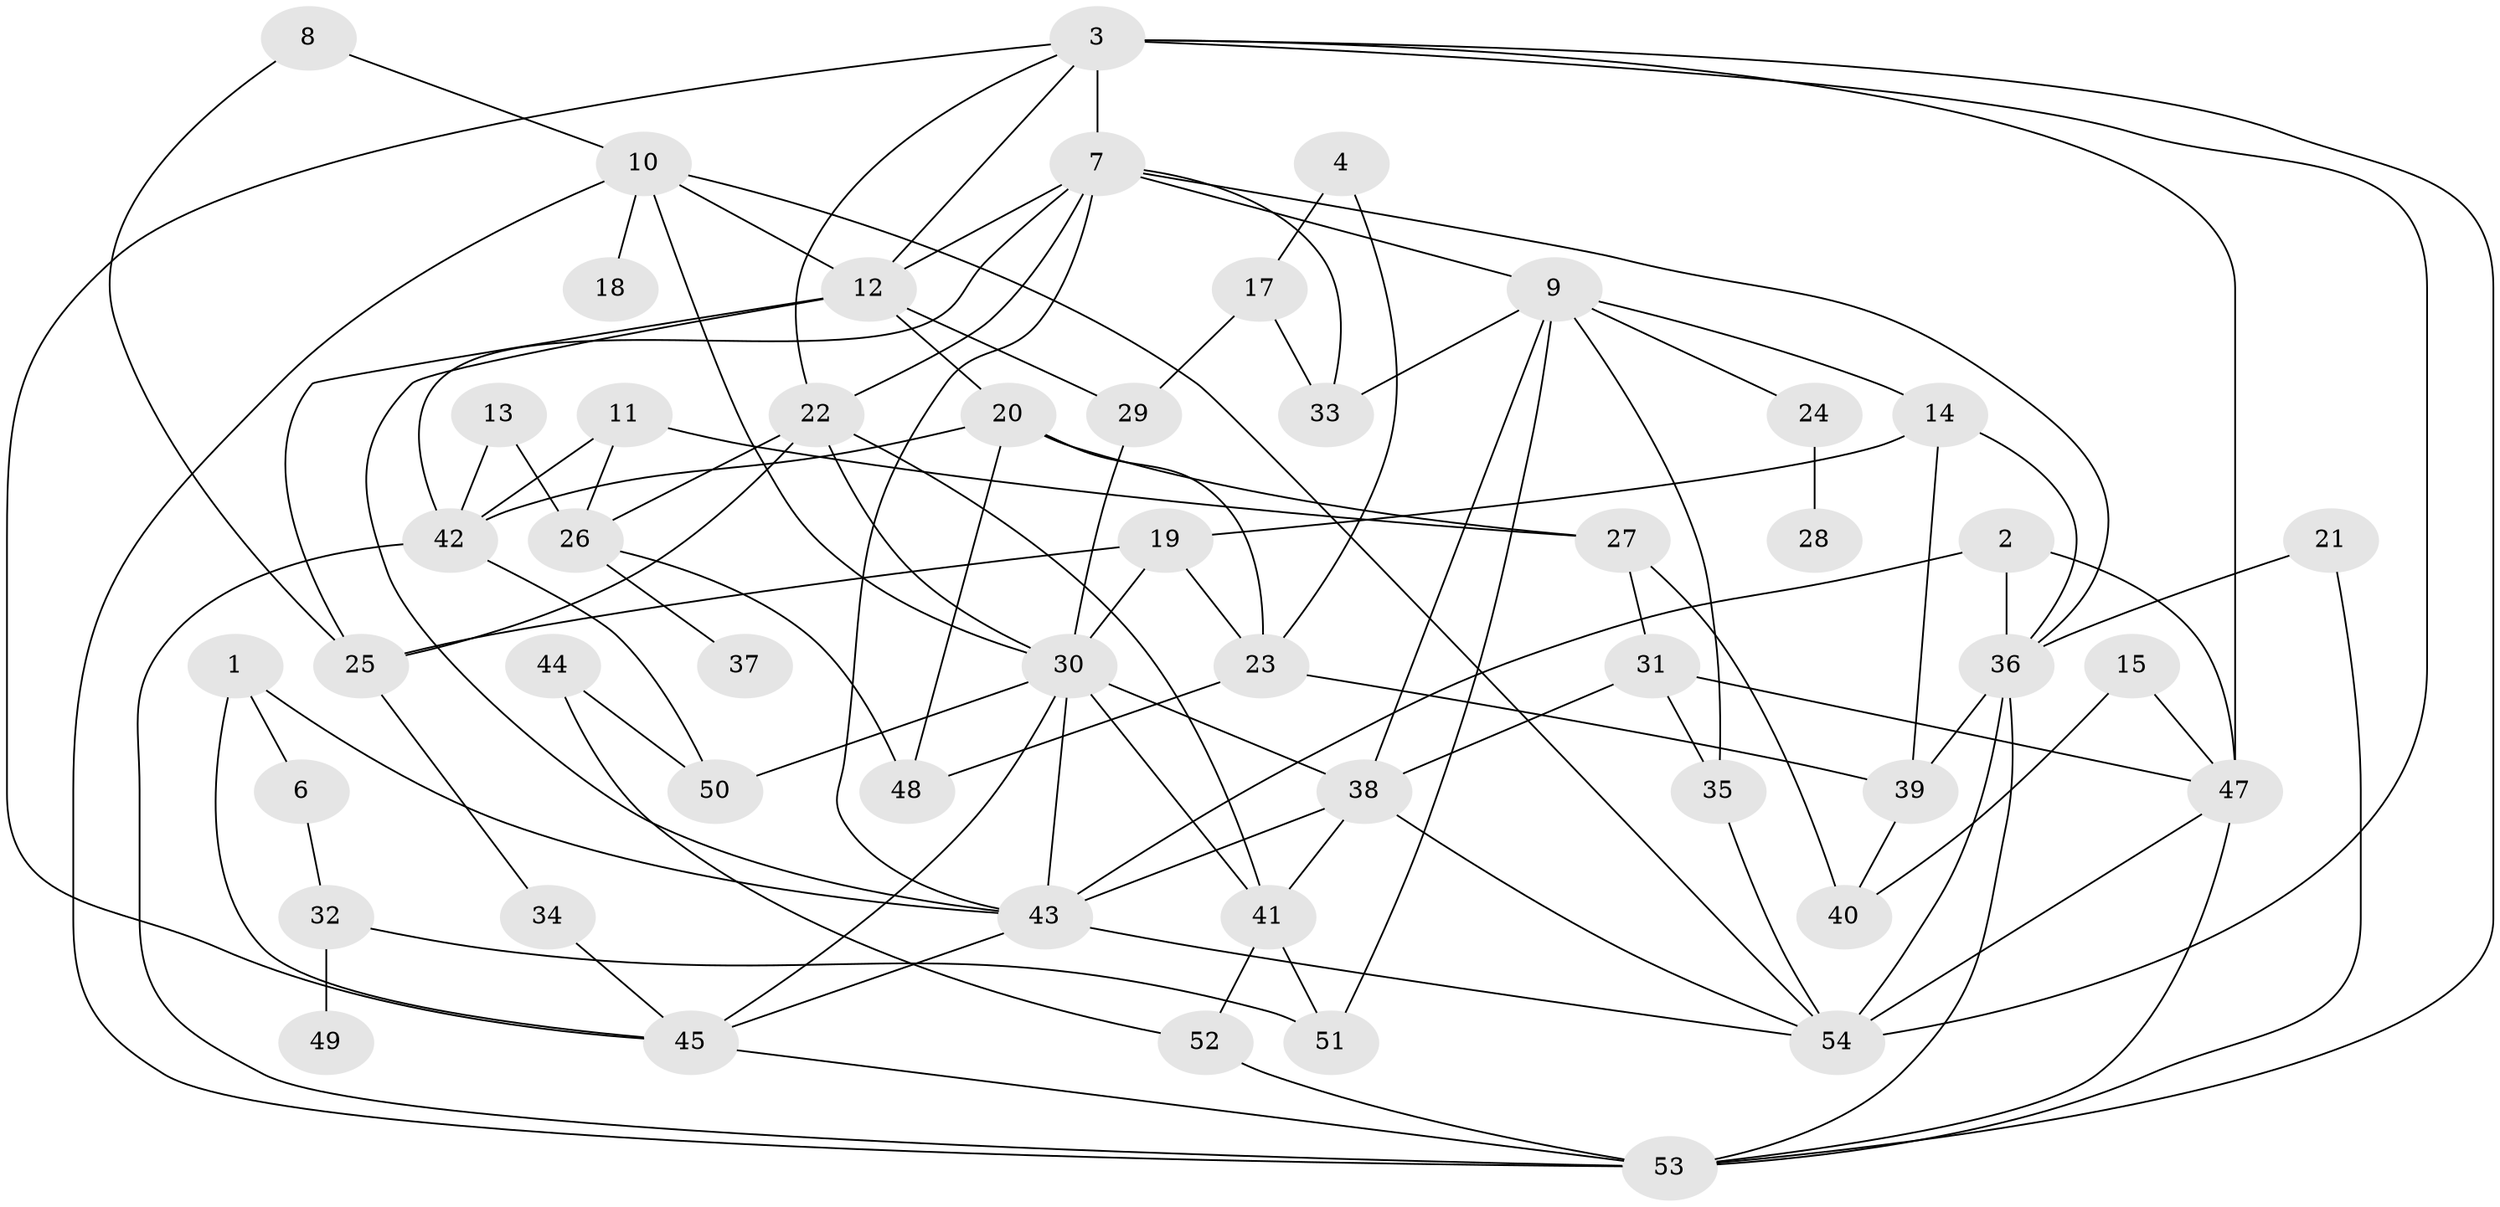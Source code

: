 // original degree distribution, {3: 0.2336448598130841, 1: 0.14953271028037382, 2: 0.22429906542056074, 4: 0.16822429906542055, 6: 0.056074766355140186, 5: 0.12149532710280374, 7: 0.018691588785046728, 0: 0.028037383177570093}
// Generated by graph-tools (version 1.1) at 2025/00/03/09/25 03:00:45]
// undirected, 51 vertices, 105 edges
graph export_dot {
graph [start="1"]
  node [color=gray90,style=filled];
  1;
  2;
  3;
  4;
  6;
  7;
  8;
  9;
  10;
  11;
  12;
  13;
  14;
  15;
  17;
  18;
  19;
  20;
  21;
  22;
  23;
  24;
  25;
  26;
  27;
  28;
  29;
  30;
  31;
  32;
  33;
  34;
  35;
  36;
  37;
  38;
  39;
  40;
  41;
  42;
  43;
  44;
  45;
  47;
  48;
  49;
  50;
  51;
  52;
  53;
  54;
  1 -- 6 [weight=1.0];
  1 -- 43 [weight=1.0];
  1 -- 45 [weight=1.0];
  2 -- 36 [weight=1.0];
  2 -- 43 [weight=1.0];
  2 -- 47 [weight=1.0];
  3 -- 7 [weight=1.0];
  3 -- 12 [weight=1.0];
  3 -- 22 [weight=2.0];
  3 -- 45 [weight=1.0];
  3 -- 47 [weight=1.0];
  3 -- 53 [weight=1.0];
  3 -- 54 [weight=2.0];
  4 -- 17 [weight=1.0];
  4 -- 23 [weight=1.0];
  6 -- 32 [weight=1.0];
  7 -- 9 [weight=1.0];
  7 -- 12 [weight=1.0];
  7 -- 22 [weight=1.0];
  7 -- 33 [weight=1.0];
  7 -- 36 [weight=1.0];
  7 -- 42 [weight=1.0];
  7 -- 43 [weight=1.0];
  8 -- 10 [weight=1.0];
  8 -- 25 [weight=1.0];
  9 -- 14 [weight=1.0];
  9 -- 24 [weight=1.0];
  9 -- 33 [weight=1.0];
  9 -- 35 [weight=1.0];
  9 -- 38 [weight=1.0];
  9 -- 51 [weight=1.0];
  10 -- 12 [weight=1.0];
  10 -- 18 [weight=1.0];
  10 -- 30 [weight=1.0];
  10 -- 53 [weight=1.0];
  10 -- 54 [weight=1.0];
  11 -- 26 [weight=1.0];
  11 -- 27 [weight=1.0];
  11 -- 42 [weight=1.0];
  12 -- 20 [weight=1.0];
  12 -- 25 [weight=1.0];
  12 -- 29 [weight=1.0];
  12 -- 43 [weight=1.0];
  13 -- 26 [weight=1.0];
  13 -- 42 [weight=1.0];
  14 -- 19 [weight=1.0];
  14 -- 36 [weight=1.0];
  14 -- 39 [weight=1.0];
  15 -- 40 [weight=1.0];
  15 -- 47 [weight=1.0];
  17 -- 29 [weight=1.0];
  17 -- 33 [weight=1.0];
  19 -- 23 [weight=1.0];
  19 -- 25 [weight=1.0];
  19 -- 30 [weight=1.0];
  20 -- 23 [weight=2.0];
  20 -- 27 [weight=1.0];
  20 -- 42 [weight=1.0];
  20 -- 48 [weight=1.0];
  21 -- 36 [weight=1.0];
  21 -- 53 [weight=1.0];
  22 -- 25 [weight=1.0];
  22 -- 26 [weight=1.0];
  22 -- 30 [weight=1.0];
  22 -- 41 [weight=1.0];
  23 -- 39 [weight=1.0];
  23 -- 48 [weight=1.0];
  24 -- 28 [weight=1.0];
  25 -- 34 [weight=1.0];
  26 -- 37 [weight=1.0];
  26 -- 48 [weight=1.0];
  27 -- 31 [weight=1.0];
  27 -- 40 [weight=1.0];
  29 -- 30 [weight=1.0];
  30 -- 38 [weight=1.0];
  30 -- 41 [weight=1.0];
  30 -- 43 [weight=1.0];
  30 -- 45 [weight=1.0];
  30 -- 50 [weight=1.0];
  31 -- 35 [weight=1.0];
  31 -- 38 [weight=1.0];
  31 -- 47 [weight=1.0];
  32 -- 49 [weight=1.0];
  32 -- 51 [weight=1.0];
  34 -- 45 [weight=1.0];
  35 -- 54 [weight=1.0];
  36 -- 39 [weight=2.0];
  36 -- 53 [weight=1.0];
  36 -- 54 [weight=1.0];
  38 -- 41 [weight=1.0];
  38 -- 43 [weight=1.0];
  38 -- 54 [weight=1.0];
  39 -- 40 [weight=1.0];
  41 -- 51 [weight=1.0];
  41 -- 52 [weight=1.0];
  42 -- 50 [weight=2.0];
  42 -- 53 [weight=1.0];
  43 -- 45 [weight=1.0];
  43 -- 54 [weight=1.0];
  44 -- 50 [weight=1.0];
  44 -- 52 [weight=1.0];
  45 -- 53 [weight=1.0];
  47 -- 53 [weight=1.0];
  47 -- 54 [weight=1.0];
  52 -- 53 [weight=1.0];
}
